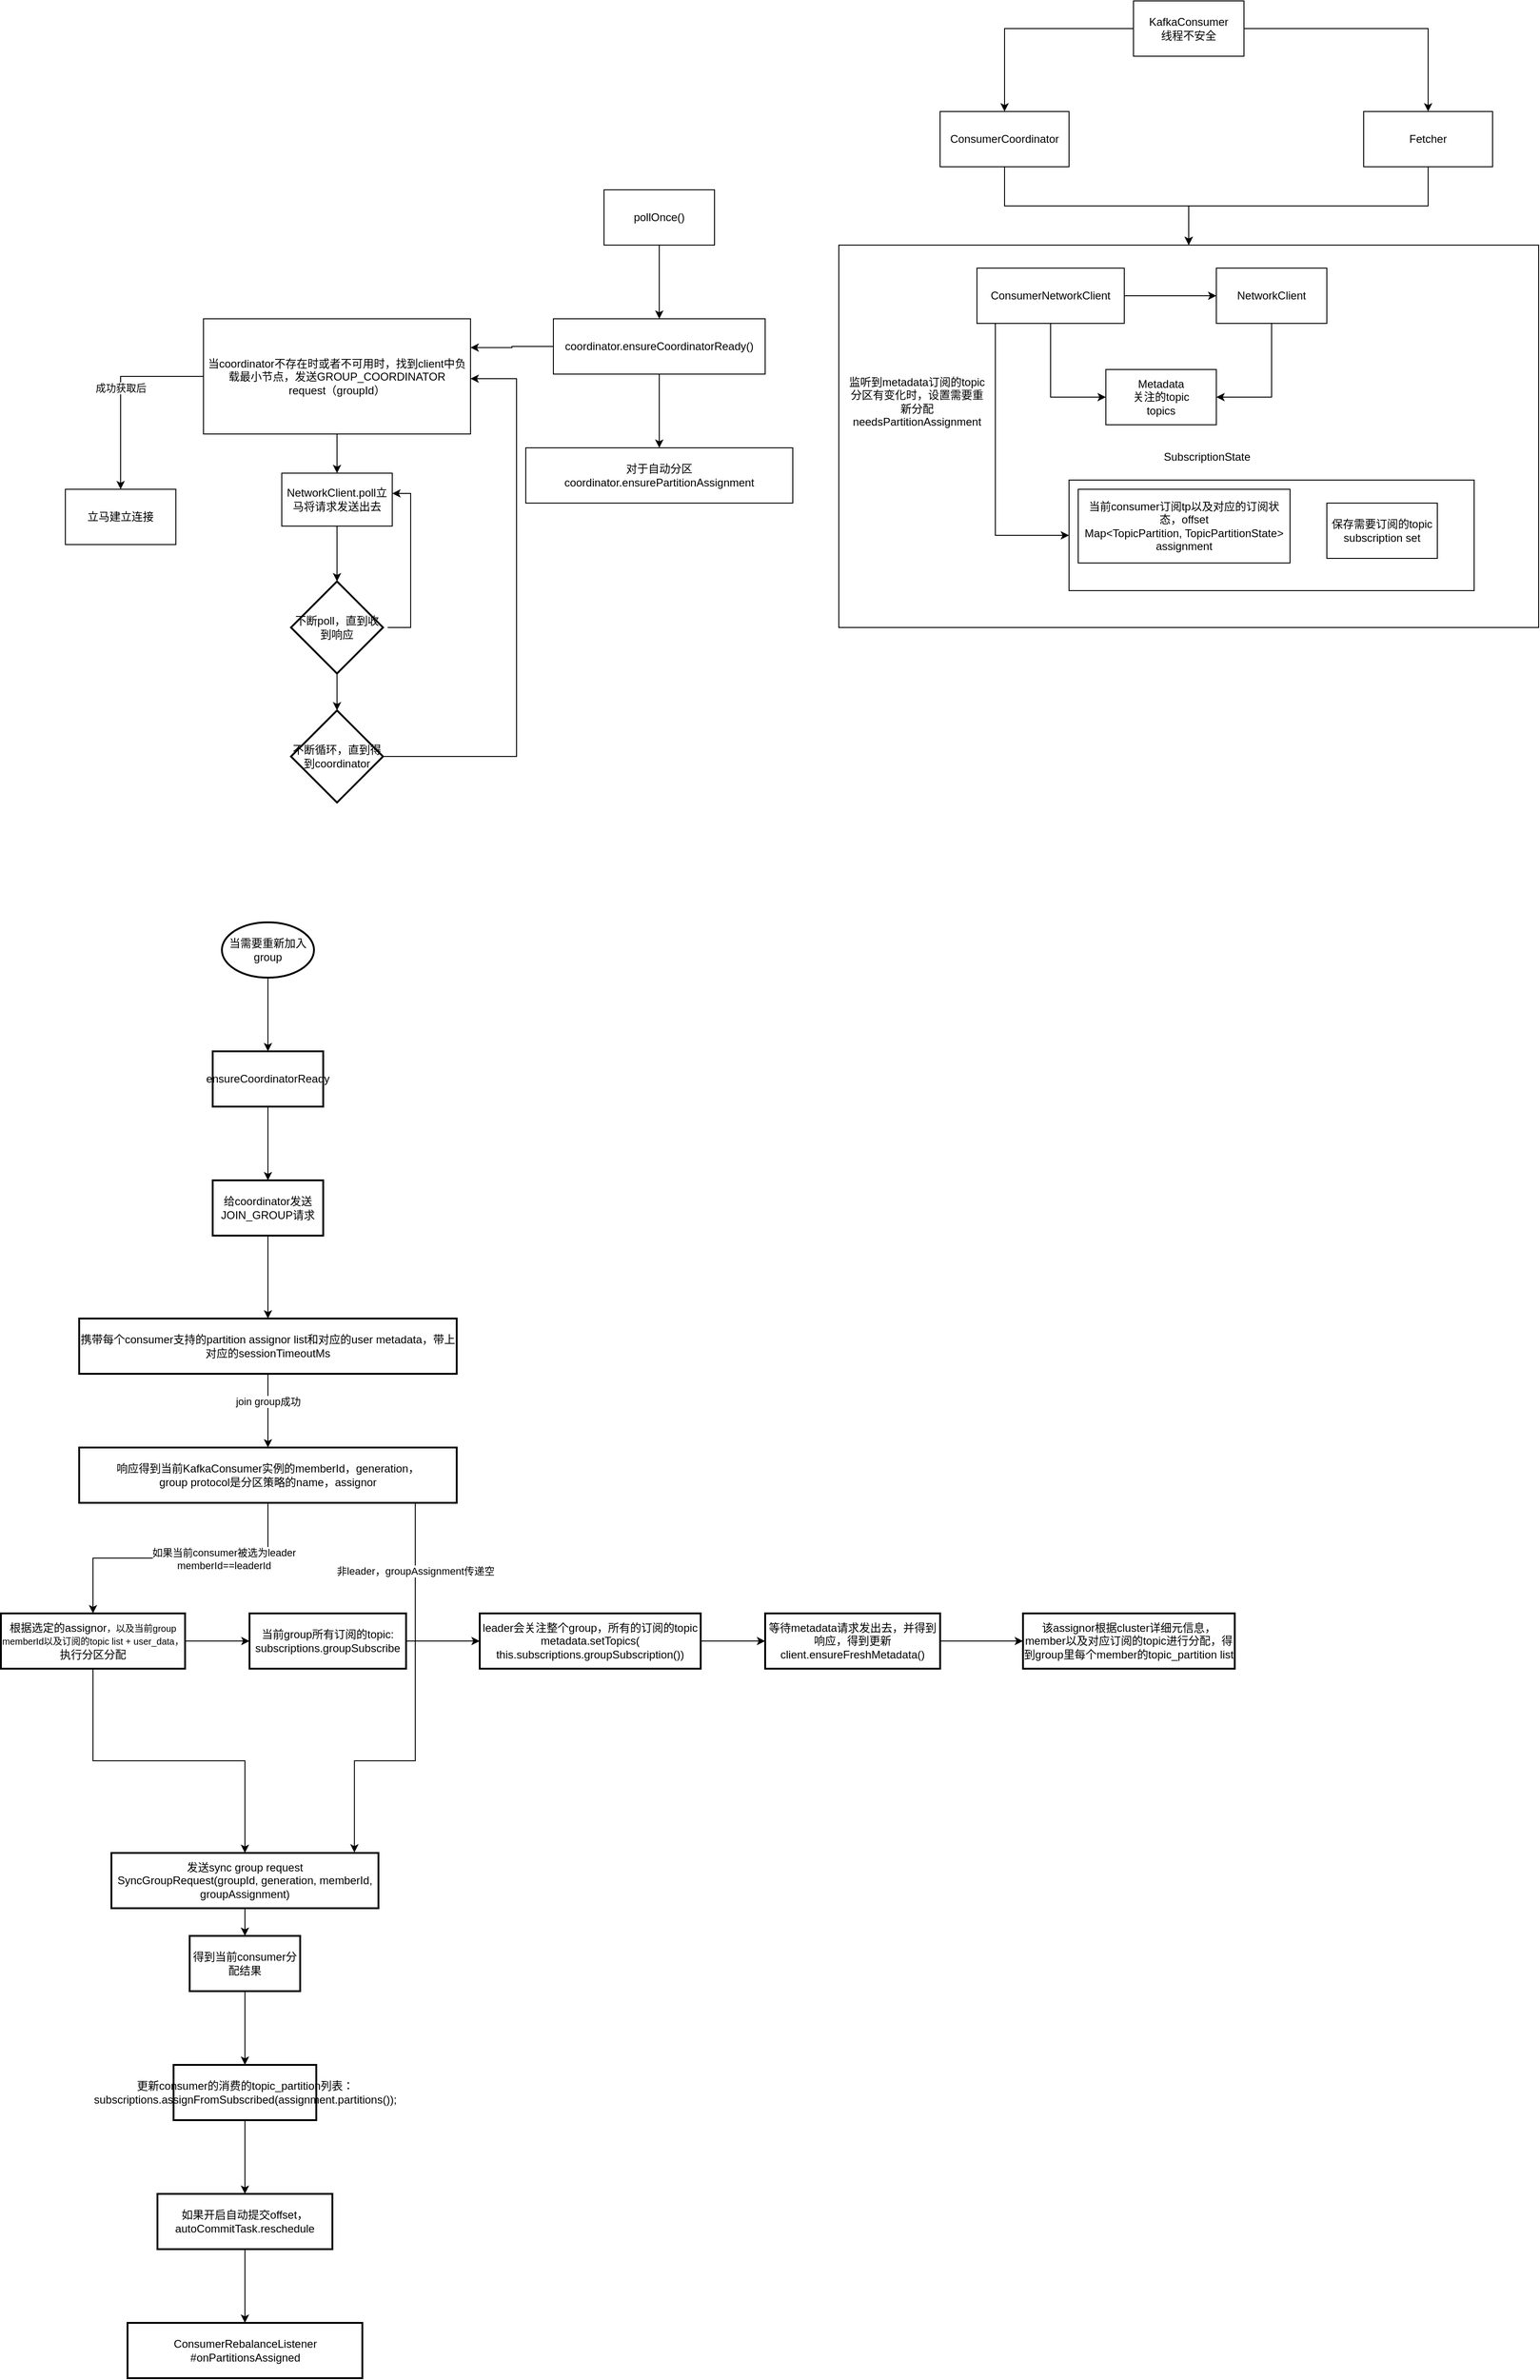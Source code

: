 <mxfile version="20.2.4" type="github">
  <diagram id="zC-SaXTr_2-HBtyZ_m58" name="第 1 页">
    <mxGraphModel dx="2597" dy="447" grid="1" gridSize="10" guides="1" tooltips="1" connect="1" arrows="1" fold="1" page="1" pageScale="1" pageWidth="827" pageHeight="1169" math="0" shadow="0">
      <root>
        <mxCell id="0" />
        <mxCell id="1" parent="0" />
        <mxCell id="IlKKcgGs-gU_iAphdW2g-13" style="edgeStyle=orthogonalEdgeStyle;rounded=0;orthogonalLoop=1;jettySize=auto;html=1;" parent="1" source="IlKKcgGs-gU_iAphdW2g-1" target="IlKKcgGs-gU_iAphdW2g-11" edge="1">
          <mxGeometry relative="1" as="geometry" />
        </mxCell>
        <mxCell id="IlKKcgGs-gU_iAphdW2g-1" value="ConsumerCoordinator" style="rounded=0;whiteSpace=wrap;html=1;" parent="1" vertex="1">
          <mxGeometry x="140" y="190" width="140" height="60" as="geometry" />
        </mxCell>
        <mxCell id="IlKKcgGs-gU_iAphdW2g-11" value="" style="rounded=0;whiteSpace=wrap;html=1;" parent="1" vertex="1">
          <mxGeometry x="30" y="335" width="760" height="415" as="geometry" />
        </mxCell>
        <mxCell id="IlKKcgGs-gU_iAphdW2g-16" value="" style="edgeStyle=orthogonalEdgeStyle;rounded=0;orthogonalLoop=1;jettySize=auto;html=1;" parent="1" source="IlKKcgGs-gU_iAphdW2g-2" target="IlKKcgGs-gU_iAphdW2g-15" edge="1">
          <mxGeometry relative="1" as="geometry" />
        </mxCell>
        <mxCell id="IlKKcgGs-gU_iAphdW2g-17" style="edgeStyle=orthogonalEdgeStyle;rounded=0;orthogonalLoop=1;jettySize=auto;html=1;entryX=0;entryY=0.5;entryDx=0;entryDy=0;" parent="1" source="IlKKcgGs-gU_iAphdW2g-2" target="IlKKcgGs-gU_iAphdW2g-9" edge="1">
          <mxGeometry relative="1" as="geometry" />
        </mxCell>
        <mxCell id="IlKKcgGs-gU_iAphdW2g-20" style="edgeStyle=orthogonalEdgeStyle;rounded=0;orthogonalLoop=1;jettySize=auto;html=1;entryX=0;entryY=0.5;entryDx=0;entryDy=0;" parent="1" source="IlKKcgGs-gU_iAphdW2g-2" target="IlKKcgGs-gU_iAphdW2g-7" edge="1">
          <mxGeometry relative="1" as="geometry">
            <Array as="points">
              <mxPoint x="200" y="650" />
            </Array>
          </mxGeometry>
        </mxCell>
        <mxCell id="IlKKcgGs-gU_iAphdW2g-2" value="ConsumerNetworkClient" style="whiteSpace=wrap;html=1;rounded=0;" parent="1" vertex="1">
          <mxGeometry x="180" y="360" width="160" height="60" as="geometry" />
        </mxCell>
        <mxCell id="IlKKcgGs-gU_iAphdW2g-14" style="edgeStyle=orthogonalEdgeStyle;rounded=0;orthogonalLoop=1;jettySize=auto;html=1;entryX=0.5;entryY=0;entryDx=0;entryDy=0;" parent="1" source="IlKKcgGs-gU_iAphdW2g-4" target="IlKKcgGs-gU_iAphdW2g-11" edge="1">
          <mxGeometry relative="1" as="geometry" />
        </mxCell>
        <mxCell id="IlKKcgGs-gU_iAphdW2g-4" value="Fetcher" style="rounded=0;whiteSpace=wrap;html=1;" parent="1" vertex="1">
          <mxGeometry x="600" y="190" width="140" height="60" as="geometry" />
        </mxCell>
        <mxCell id="IlKKcgGs-gU_iAphdW2g-7" value="" style="whiteSpace=wrap;html=1;rounded=0;" parent="1" vertex="1">
          <mxGeometry x="280" y="590" width="440" height="120" as="geometry" />
        </mxCell>
        <mxCell id="IlKKcgGs-gU_iAphdW2g-9" value="Metadata&lt;br&gt;关注的topic&lt;br&gt;topics" style="whiteSpace=wrap;html=1;rounded=0;" parent="1" vertex="1">
          <mxGeometry x="320" y="470" width="120" height="60" as="geometry" />
        </mxCell>
        <mxCell id="IlKKcgGs-gU_iAphdW2g-18" style="edgeStyle=orthogonalEdgeStyle;rounded=0;orthogonalLoop=1;jettySize=auto;html=1;entryX=1;entryY=0.5;entryDx=0;entryDy=0;" parent="1" source="IlKKcgGs-gU_iAphdW2g-15" target="IlKKcgGs-gU_iAphdW2g-9" edge="1">
          <mxGeometry relative="1" as="geometry" />
        </mxCell>
        <mxCell id="IlKKcgGs-gU_iAphdW2g-15" value="NetworkClient" style="whiteSpace=wrap;html=1;rounded=0;" parent="1" vertex="1">
          <mxGeometry x="440" y="360" width="120" height="60" as="geometry" />
        </mxCell>
        <mxCell id="IlKKcgGs-gU_iAphdW2g-19" value="监听到metadata订阅的topic分区有变化时，设置需要重新分配needsPartitionAssignment" style="text;html=1;strokeColor=none;fillColor=none;align=center;verticalAlign=middle;whiteSpace=wrap;rounded=0;" parent="1" vertex="1">
          <mxGeometry x="40" y="470" width="150" height="70" as="geometry" />
        </mxCell>
        <mxCell id="IlKKcgGs-gU_iAphdW2g-21" value="保存需要订阅的topic&lt;br&gt;subscription set" style="rounded=0;whiteSpace=wrap;html=1;" parent="1" vertex="1">
          <mxGeometry x="560" y="615" width="120" height="60" as="geometry" />
        </mxCell>
        <mxCell id="IlKKcgGs-gU_iAphdW2g-22" value="SubscriptionState" style="text;html=1;strokeColor=none;fillColor=none;align=center;verticalAlign=middle;whiteSpace=wrap;rounded=0;" parent="1" vertex="1">
          <mxGeometry x="360" y="550" width="140" height="30" as="geometry" />
        </mxCell>
        <mxCell id="IlKKcgGs-gU_iAphdW2g-24" style="edgeStyle=orthogonalEdgeStyle;rounded=0;orthogonalLoop=1;jettySize=auto;html=1;" parent="1" source="IlKKcgGs-gU_iAphdW2g-23" target="IlKKcgGs-gU_iAphdW2g-1" edge="1">
          <mxGeometry relative="1" as="geometry" />
        </mxCell>
        <mxCell id="IlKKcgGs-gU_iAphdW2g-25" style="edgeStyle=orthogonalEdgeStyle;rounded=0;orthogonalLoop=1;jettySize=auto;html=1;" parent="1" source="IlKKcgGs-gU_iAphdW2g-23" target="IlKKcgGs-gU_iAphdW2g-4" edge="1">
          <mxGeometry relative="1" as="geometry" />
        </mxCell>
        <mxCell id="IlKKcgGs-gU_iAphdW2g-23" value="KafkaConsumer&lt;br&gt;线程不安全" style="rounded=0;whiteSpace=wrap;html=1;" parent="1" vertex="1">
          <mxGeometry x="350" y="70" width="120" height="60" as="geometry" />
        </mxCell>
        <mxCell id="NtYE-VMm6slHbtxHCwFV-3" value="" style="edgeStyle=orthogonalEdgeStyle;rounded=0;orthogonalLoop=1;jettySize=auto;html=1;" edge="1" parent="1" source="NtYE-VMm6slHbtxHCwFV-1" target="NtYE-VMm6slHbtxHCwFV-2">
          <mxGeometry relative="1" as="geometry" />
        </mxCell>
        <mxCell id="NtYE-VMm6slHbtxHCwFV-1" value="pollOnce()" style="rounded=0;whiteSpace=wrap;html=1;" vertex="1" parent="1">
          <mxGeometry x="-225" y="275" width="120" height="60" as="geometry" />
        </mxCell>
        <mxCell id="NtYE-VMm6slHbtxHCwFV-26" style="edgeStyle=orthogonalEdgeStyle;rounded=0;orthogonalLoop=1;jettySize=auto;html=1;entryX=1;entryY=0.25;entryDx=0;entryDy=0;" edge="1" parent="1" source="NtYE-VMm6slHbtxHCwFV-2" target="NtYE-VMm6slHbtxHCwFV-4">
          <mxGeometry relative="1" as="geometry" />
        </mxCell>
        <mxCell id="NtYE-VMm6slHbtxHCwFV-28" value="" style="edgeStyle=orthogonalEdgeStyle;rounded=0;orthogonalLoop=1;jettySize=auto;html=1;" edge="1" parent="1" source="NtYE-VMm6slHbtxHCwFV-2" target="NtYE-VMm6slHbtxHCwFV-27">
          <mxGeometry relative="1" as="geometry" />
        </mxCell>
        <mxCell id="NtYE-VMm6slHbtxHCwFV-2" value="coordinator.ensureCoordinatorReady()" style="rounded=0;whiteSpace=wrap;html=1;" vertex="1" parent="1">
          <mxGeometry x="-280" y="415" width="230" height="60" as="geometry" />
        </mxCell>
        <mxCell id="NtYE-VMm6slHbtxHCwFV-6" value="" style="edgeStyle=orthogonalEdgeStyle;rounded=0;orthogonalLoop=1;jettySize=auto;html=1;" edge="1" parent="1" source="NtYE-VMm6slHbtxHCwFV-4" target="NtYE-VMm6slHbtxHCwFV-5">
          <mxGeometry relative="1" as="geometry" />
        </mxCell>
        <mxCell id="NtYE-VMm6slHbtxHCwFV-7" value="成功获取后" style="edgeLabel;html=1;align=center;verticalAlign=middle;resizable=0;points=[];" vertex="1" connectable="0" parent="NtYE-VMm6slHbtxHCwFV-6">
          <mxGeometry x="-0.049" relative="1" as="geometry">
            <mxPoint y="1" as="offset" />
          </mxGeometry>
        </mxCell>
        <mxCell id="NtYE-VMm6slHbtxHCwFV-10" value="" style="edgeStyle=orthogonalEdgeStyle;rounded=0;orthogonalLoop=1;jettySize=auto;html=1;" edge="1" parent="1" source="NtYE-VMm6slHbtxHCwFV-4" target="NtYE-VMm6slHbtxHCwFV-9">
          <mxGeometry relative="1" as="geometry" />
        </mxCell>
        <mxCell id="NtYE-VMm6slHbtxHCwFV-4" value="当coordinator不存在时或者不可用时，找到client中负载最小节点，发送GROUP_COORDINATOR&lt;br&gt;request（groupId）" style="rounded=0;whiteSpace=wrap;html=1;" vertex="1" parent="1">
          <mxGeometry x="-660" y="415" width="290" height="125" as="geometry" />
        </mxCell>
        <mxCell id="NtYE-VMm6slHbtxHCwFV-5" value="立马建立连接" style="whiteSpace=wrap;html=1;rounded=0;" vertex="1" parent="1">
          <mxGeometry x="-810" y="600" width="120" height="60" as="geometry" />
        </mxCell>
        <mxCell id="NtYE-VMm6slHbtxHCwFV-19" style="edgeStyle=orthogonalEdgeStyle;rounded=0;orthogonalLoop=1;jettySize=auto;html=1;entryX=0.5;entryY=0;entryDx=0;entryDy=0;entryPerimeter=0;" edge="1" parent="1" source="NtYE-VMm6slHbtxHCwFV-9" target="NtYE-VMm6slHbtxHCwFV-17">
          <mxGeometry relative="1" as="geometry" />
        </mxCell>
        <mxCell id="NtYE-VMm6slHbtxHCwFV-9" value="NetworkClient.poll立马将请求发送出去" style="whiteSpace=wrap;html=1;rounded=0;" vertex="1" parent="1">
          <mxGeometry x="-575" y="582.5" width="120" height="57.5" as="geometry" />
        </mxCell>
        <mxCell id="NtYE-VMm6slHbtxHCwFV-18" style="edgeStyle=orthogonalEdgeStyle;rounded=0;orthogonalLoop=1;jettySize=auto;html=1;entryX=1;entryY=0.383;entryDx=0;entryDy=0;entryPerimeter=0;" edge="1" parent="1" target="NtYE-VMm6slHbtxHCwFV-9">
          <mxGeometry relative="1" as="geometry">
            <mxPoint x="-460" y="750" as="sourcePoint" />
            <Array as="points">
              <mxPoint x="-435" y="750" />
              <mxPoint x="-435" y="605" />
            </Array>
          </mxGeometry>
        </mxCell>
        <mxCell id="NtYE-VMm6slHbtxHCwFV-23" value="" style="edgeStyle=orthogonalEdgeStyle;rounded=0;orthogonalLoop=1;jettySize=auto;html=1;" edge="1" parent="1" source="NtYE-VMm6slHbtxHCwFV-17" target="NtYE-VMm6slHbtxHCwFV-22">
          <mxGeometry relative="1" as="geometry" />
        </mxCell>
        <mxCell id="NtYE-VMm6slHbtxHCwFV-17" value="不断poll，直到收到响应" style="strokeWidth=2;html=1;shape=mxgraph.flowchart.decision;whiteSpace=wrap;" vertex="1" parent="1">
          <mxGeometry x="-565" y="700" width="100" height="100" as="geometry" />
        </mxCell>
        <mxCell id="NtYE-VMm6slHbtxHCwFV-25" style="edgeStyle=orthogonalEdgeStyle;rounded=0;orthogonalLoop=1;jettySize=auto;html=1;" edge="1" parent="1" source="NtYE-VMm6slHbtxHCwFV-22">
          <mxGeometry relative="1" as="geometry">
            <mxPoint x="-370" y="480" as="targetPoint" />
            <Array as="points">
              <mxPoint x="-320" y="890" />
              <mxPoint x="-320" y="480" />
              <mxPoint x="-370" y="480" />
            </Array>
          </mxGeometry>
        </mxCell>
        <mxCell id="NtYE-VMm6slHbtxHCwFV-22" value="不断循环，直到得到coordinator" style="strokeWidth=2;html=1;shape=mxgraph.flowchart.decision;whiteSpace=wrap;" vertex="1" parent="1">
          <mxGeometry x="-565" y="840" width="100" height="100" as="geometry" />
        </mxCell>
        <mxCell id="NtYE-VMm6slHbtxHCwFV-27" value="对于自动分区&lt;br&gt;coordinator.ensurePartitionAssignment" style="whiteSpace=wrap;html=1;rounded=0;" vertex="1" parent="1">
          <mxGeometry x="-310" y="555" width="290" height="60" as="geometry" />
        </mxCell>
        <mxCell id="NtYE-VMm6slHbtxHCwFV-31" value="" style="edgeStyle=orthogonalEdgeStyle;rounded=0;orthogonalLoop=1;jettySize=auto;html=1;" edge="1" parent="1" source="NtYE-VMm6slHbtxHCwFV-29" target="NtYE-VMm6slHbtxHCwFV-30">
          <mxGeometry relative="1" as="geometry" />
        </mxCell>
        <mxCell id="NtYE-VMm6slHbtxHCwFV-29" value="当需要重新加入group" style="strokeWidth=2;html=1;shape=mxgraph.flowchart.start_1;whiteSpace=wrap;" vertex="1" parent="1">
          <mxGeometry x="-640" y="1070" width="100" height="60" as="geometry" />
        </mxCell>
        <mxCell id="NtYE-VMm6slHbtxHCwFV-33" value="" style="edgeStyle=orthogonalEdgeStyle;rounded=0;orthogonalLoop=1;jettySize=auto;html=1;" edge="1" parent="1" source="NtYE-VMm6slHbtxHCwFV-30" target="NtYE-VMm6slHbtxHCwFV-32">
          <mxGeometry relative="1" as="geometry" />
        </mxCell>
        <mxCell id="NtYE-VMm6slHbtxHCwFV-30" value="ensureCoordinatorReady" style="whiteSpace=wrap;html=1;strokeWidth=2;" vertex="1" parent="1">
          <mxGeometry x="-650" y="1210" width="120" height="60" as="geometry" />
        </mxCell>
        <mxCell id="NtYE-VMm6slHbtxHCwFV-35" value="" style="edgeStyle=orthogonalEdgeStyle;rounded=0;orthogonalLoop=1;jettySize=auto;html=1;" edge="1" parent="1" source="NtYE-VMm6slHbtxHCwFV-32" target="NtYE-VMm6slHbtxHCwFV-34">
          <mxGeometry relative="1" as="geometry" />
        </mxCell>
        <mxCell id="NtYE-VMm6slHbtxHCwFV-32" value="给coordinator发送JOIN_GROUP请求" style="whiteSpace=wrap;html=1;strokeWidth=2;" vertex="1" parent="1">
          <mxGeometry x="-650" y="1350" width="120" height="60" as="geometry" />
        </mxCell>
        <mxCell id="NtYE-VMm6slHbtxHCwFV-37" value="" style="edgeStyle=orthogonalEdgeStyle;rounded=0;orthogonalLoop=1;jettySize=auto;html=1;" edge="1" parent="1" source="NtYE-VMm6slHbtxHCwFV-34" target="NtYE-VMm6slHbtxHCwFV-36">
          <mxGeometry relative="1" as="geometry" />
        </mxCell>
        <mxCell id="NtYE-VMm6slHbtxHCwFV-38" value="join group成功" style="edgeLabel;html=1;align=center;verticalAlign=middle;resizable=0;points=[];" vertex="1" connectable="0" parent="NtYE-VMm6slHbtxHCwFV-37">
          <mxGeometry x="-0.25" relative="1" as="geometry">
            <mxPoint as="offset" />
          </mxGeometry>
        </mxCell>
        <mxCell id="NtYE-VMm6slHbtxHCwFV-34" value="携带每个consumer支持的partition assignor list和对应的user metadata，带上对应的sessionTimeoutMs" style="whiteSpace=wrap;html=1;strokeWidth=2;" vertex="1" parent="1">
          <mxGeometry x="-795" y="1500" width="410" height="60" as="geometry" />
        </mxCell>
        <mxCell id="NtYE-VMm6slHbtxHCwFV-42" value="" style="edgeStyle=orthogonalEdgeStyle;rounded=0;orthogonalLoop=1;jettySize=auto;html=1;" edge="1" parent="1" source="NtYE-VMm6slHbtxHCwFV-36" target="NtYE-VMm6slHbtxHCwFV-41">
          <mxGeometry relative="1" as="geometry" />
        </mxCell>
        <mxCell id="NtYE-VMm6slHbtxHCwFV-43" value="如果当前consumer被选为leader&lt;br&gt;memberId==leaderId" style="edgeLabel;html=1;align=center;verticalAlign=middle;resizable=0;points=[];" vertex="1" connectable="0" parent="NtYE-VMm6slHbtxHCwFV-42">
          <mxGeometry x="-0.303" y="1" relative="1" as="geometry">
            <mxPoint as="offset" />
          </mxGeometry>
        </mxCell>
        <mxCell id="NtYE-VMm6slHbtxHCwFV-56" style="edgeStyle=orthogonalEdgeStyle;rounded=0;orthogonalLoop=1;jettySize=auto;html=1;entryX=0.91;entryY=-0.008;entryDx=0;entryDy=0;entryPerimeter=0;" edge="1" parent="1" source="NtYE-VMm6slHbtxHCwFV-36" target="NtYE-VMm6slHbtxHCwFV-44">
          <mxGeometry relative="1" as="geometry">
            <Array as="points">
              <mxPoint x="-430" y="1980" />
              <mxPoint x="-496" y="1980" />
            </Array>
          </mxGeometry>
        </mxCell>
        <mxCell id="NtYE-VMm6slHbtxHCwFV-57" value="非leader，groupAssignment传递空" style="edgeLabel;html=1;align=center;verticalAlign=middle;resizable=0;points=[];" vertex="1" connectable="0" parent="NtYE-VMm6slHbtxHCwFV-56">
          <mxGeometry x="-0.67" relative="1" as="geometry">
            <mxPoint as="offset" />
          </mxGeometry>
        </mxCell>
        <mxCell id="NtYE-VMm6slHbtxHCwFV-36" value="响应得到当前KafkaConsumer实例的memberId，generation，&lt;br&gt;group protocol是分区策略的name，assignor" style="whiteSpace=wrap;html=1;strokeWidth=2;" vertex="1" parent="1">
          <mxGeometry x="-795" y="1640" width="410" height="60" as="geometry" />
        </mxCell>
        <mxCell id="NtYE-VMm6slHbtxHCwFV-45" value="" style="edgeStyle=orthogonalEdgeStyle;rounded=0;orthogonalLoop=1;jettySize=auto;html=1;" edge="1" parent="1" source="NtYE-VMm6slHbtxHCwFV-41" target="NtYE-VMm6slHbtxHCwFV-44">
          <mxGeometry relative="1" as="geometry" />
        </mxCell>
        <mxCell id="NtYE-VMm6slHbtxHCwFV-49" value="" style="edgeStyle=orthogonalEdgeStyle;rounded=0;orthogonalLoop=1;jettySize=auto;html=1;" edge="1" parent="1" source="NtYE-VMm6slHbtxHCwFV-41" target="NtYE-VMm6slHbtxHCwFV-48">
          <mxGeometry relative="1" as="geometry" />
        </mxCell>
        <mxCell id="NtYE-VMm6slHbtxHCwFV-41" value="根据选定的assignor&lt;span style=&quot;font-size: 10px;&quot;&gt;，以及当前group memberId以及订阅的topic list + user_data，&lt;/span&gt;执行分区分配" style="whiteSpace=wrap;html=1;strokeWidth=2;" vertex="1" parent="1">
          <mxGeometry x="-880" y="1820" width="200" height="60" as="geometry" />
        </mxCell>
        <mxCell id="NtYE-VMm6slHbtxHCwFV-47" value="" style="edgeStyle=orthogonalEdgeStyle;rounded=0;orthogonalLoop=1;jettySize=auto;html=1;" edge="1" parent="1" source="NtYE-VMm6slHbtxHCwFV-44" target="NtYE-VMm6slHbtxHCwFV-46">
          <mxGeometry relative="1" as="geometry" />
        </mxCell>
        <mxCell id="NtYE-VMm6slHbtxHCwFV-44" value="发送sync group request&lt;br&gt;SyncGroupRequest(groupId, generation, memberId, groupAssignment)" style="whiteSpace=wrap;html=1;strokeWidth=2;" vertex="1" parent="1">
          <mxGeometry x="-760" y="2080" width="290" height="60" as="geometry" />
        </mxCell>
        <mxCell id="NtYE-VMm6slHbtxHCwFV-59" value="" style="edgeStyle=orthogonalEdgeStyle;rounded=0;orthogonalLoop=1;jettySize=auto;html=1;" edge="1" parent="1" source="NtYE-VMm6slHbtxHCwFV-46" target="NtYE-VMm6slHbtxHCwFV-58">
          <mxGeometry relative="1" as="geometry" />
        </mxCell>
        <mxCell id="NtYE-VMm6slHbtxHCwFV-46" value="得到当前consumer分配结果" style="whiteSpace=wrap;html=1;strokeWidth=2;" vertex="1" parent="1">
          <mxGeometry x="-675" y="2170" width="120" height="60" as="geometry" />
        </mxCell>
        <mxCell id="NtYE-VMm6slHbtxHCwFV-51" value="" style="edgeStyle=orthogonalEdgeStyle;rounded=0;orthogonalLoop=1;jettySize=auto;html=1;" edge="1" parent="1" source="NtYE-VMm6slHbtxHCwFV-48" target="NtYE-VMm6slHbtxHCwFV-50">
          <mxGeometry relative="1" as="geometry" />
        </mxCell>
        <mxCell id="NtYE-VMm6slHbtxHCwFV-48" value="当前group所有订阅的topic:&lt;br&gt;subscriptions.groupSubscribe" style="whiteSpace=wrap;html=1;strokeWidth=2;" vertex="1" parent="1">
          <mxGeometry x="-610" y="1820" width="170" height="60" as="geometry" />
        </mxCell>
        <mxCell id="NtYE-VMm6slHbtxHCwFV-53" value="" style="edgeStyle=orthogonalEdgeStyle;rounded=0;orthogonalLoop=1;jettySize=auto;html=1;" edge="1" parent="1" source="NtYE-VMm6slHbtxHCwFV-50" target="NtYE-VMm6slHbtxHCwFV-52">
          <mxGeometry relative="1" as="geometry" />
        </mxCell>
        <mxCell id="NtYE-VMm6slHbtxHCwFV-50" value="leader会关注整个group，所有的订阅的topic&lt;br&gt;metadata.setTopics(&lt;br&gt;this.subscriptions.groupSubscription())" style="whiteSpace=wrap;html=1;strokeWidth=2;" vertex="1" parent="1">
          <mxGeometry x="-360" y="1820" width="240" height="60" as="geometry" />
        </mxCell>
        <mxCell id="NtYE-VMm6slHbtxHCwFV-55" value="" style="edgeStyle=orthogonalEdgeStyle;rounded=0;orthogonalLoop=1;jettySize=auto;html=1;" edge="1" parent="1" source="NtYE-VMm6slHbtxHCwFV-52" target="NtYE-VMm6slHbtxHCwFV-54">
          <mxGeometry relative="1" as="geometry" />
        </mxCell>
        <mxCell id="NtYE-VMm6slHbtxHCwFV-52" value="等待metadata请求发出去，并得到响应，得到更新client.ensureFreshMetadata()" style="whiteSpace=wrap;html=1;strokeWidth=2;" vertex="1" parent="1">
          <mxGeometry x="-50" y="1820" width="190" height="60" as="geometry" />
        </mxCell>
        <mxCell id="NtYE-VMm6slHbtxHCwFV-54" value="该assignor根据cluster详细元信息，member以及对应订阅的topic进行分配，得到group里每个member的topic_partition list" style="whiteSpace=wrap;html=1;strokeWidth=2;" vertex="1" parent="1">
          <mxGeometry x="230" y="1820" width="230" height="60" as="geometry" />
        </mxCell>
        <mxCell id="NtYE-VMm6slHbtxHCwFV-62" value="" style="edgeStyle=orthogonalEdgeStyle;rounded=0;orthogonalLoop=1;jettySize=auto;html=1;" edge="1" parent="1" source="NtYE-VMm6slHbtxHCwFV-58" target="NtYE-VMm6slHbtxHCwFV-61">
          <mxGeometry relative="1" as="geometry" />
        </mxCell>
        <mxCell id="NtYE-VMm6slHbtxHCwFV-58" value="更新consumer的消费的topic_partition列表：&lt;br&gt;subscriptions.assignFromSubscribed(assignment.partitions());" style="whiteSpace=wrap;html=1;strokeWidth=2;" vertex="1" parent="1">
          <mxGeometry x="-692.5" y="2310" width="155" height="60" as="geometry" />
        </mxCell>
        <mxCell id="NtYE-VMm6slHbtxHCwFV-60" value="当前consumer订阅tp以及对应的订阅状态，offset&lt;br&gt;Map&amp;lt;TopicPartition, TopicPartitionState&amp;gt; assignment" style="rounded=0;whiteSpace=wrap;html=1;" vertex="1" parent="1">
          <mxGeometry x="290" y="600" width="230" height="80" as="geometry" />
        </mxCell>
        <mxCell id="NtYE-VMm6slHbtxHCwFV-64" value="" style="edgeStyle=orthogonalEdgeStyle;rounded=0;orthogonalLoop=1;jettySize=auto;html=1;" edge="1" parent="1" source="NtYE-VMm6slHbtxHCwFV-61" target="NtYE-VMm6slHbtxHCwFV-63">
          <mxGeometry relative="1" as="geometry" />
        </mxCell>
        <mxCell id="NtYE-VMm6slHbtxHCwFV-61" value="如果开启自动提交offset，&lt;br&gt;autoCommitTask.reschedule" style="whiteSpace=wrap;html=1;strokeWidth=2;" vertex="1" parent="1">
          <mxGeometry x="-710" y="2450" width="190" height="60" as="geometry" />
        </mxCell>
        <mxCell id="NtYE-VMm6slHbtxHCwFV-63" value="ConsumerRebalanceListener&lt;br&gt;#onPartitionsAssigned" style="whiteSpace=wrap;html=1;strokeWidth=2;" vertex="1" parent="1">
          <mxGeometry x="-742.5" y="2590" width="255" height="60" as="geometry" />
        </mxCell>
      </root>
    </mxGraphModel>
  </diagram>
</mxfile>
